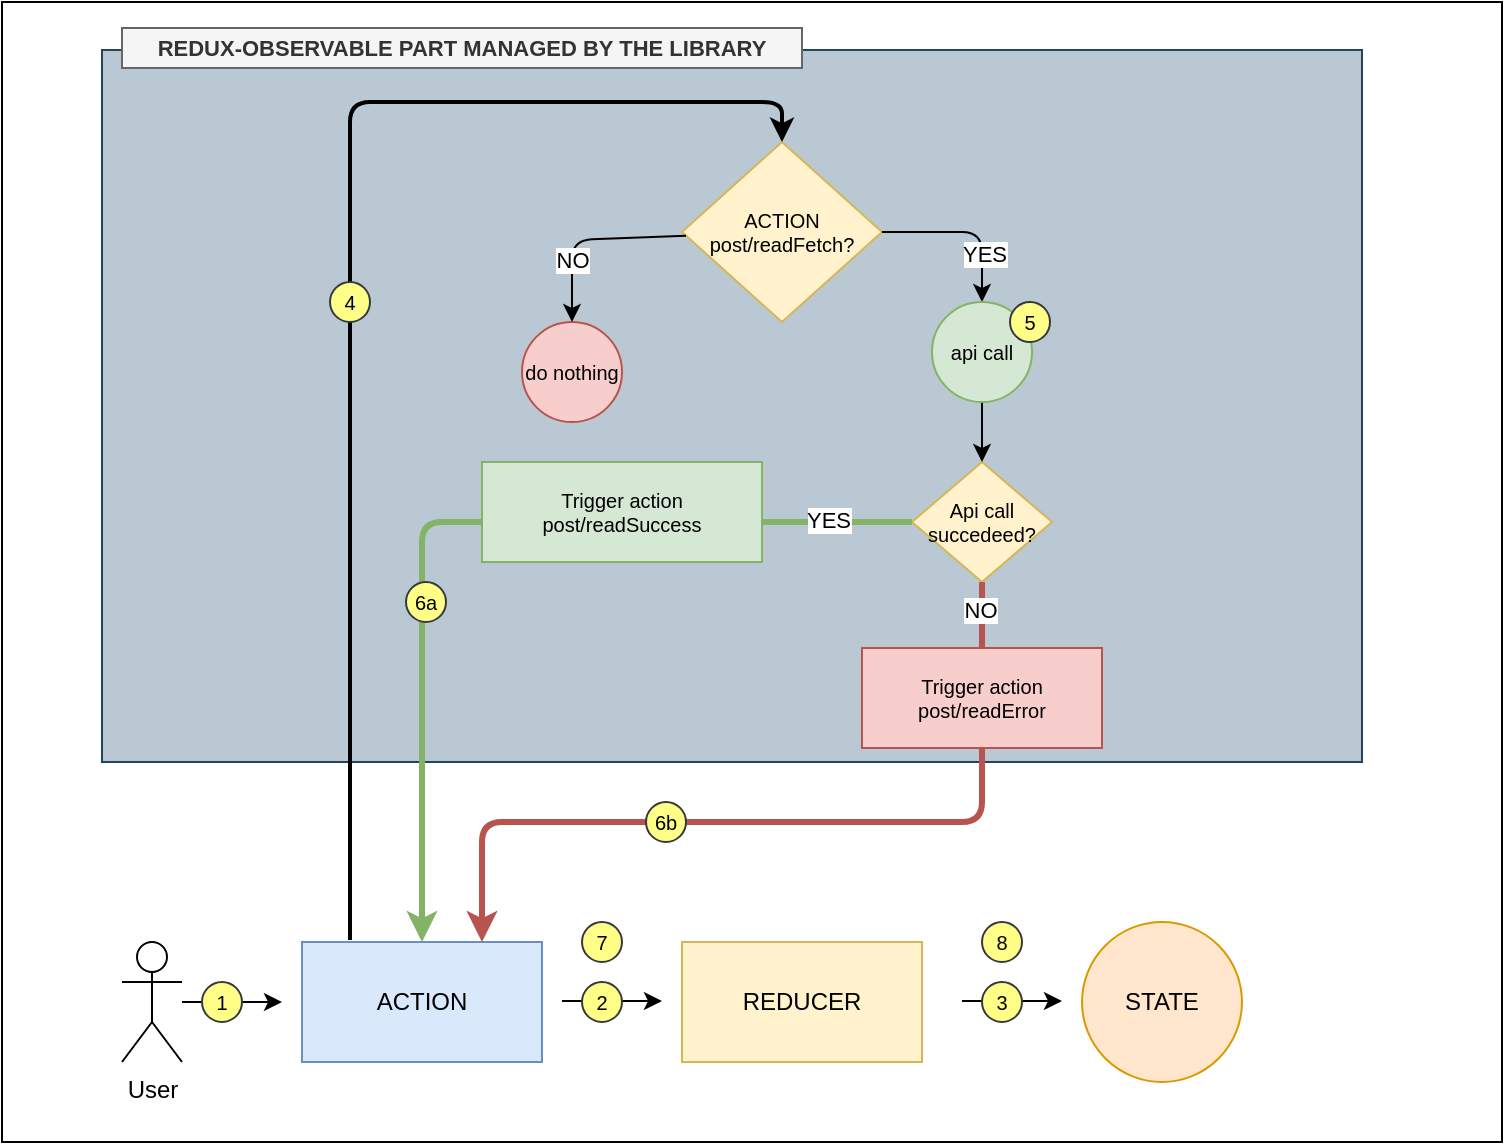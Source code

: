 <mxfile version="13.10.0" type="device"><diagram id="JApGtoci1ioZtFCWzFm5" name="Page-1"><mxGraphModel dx="946" dy="557" grid="1" gridSize="10" guides="1" tooltips="1" connect="1" arrows="1" fold="1" page="1" pageScale="1" pageWidth="827" pageHeight="1169" math="0" shadow="0"><root><mxCell id="0"/><mxCell id="1" parent="0"/><mxCell id="uDLyO3SVrOMw9k6NaAuT-44" value="" style="rounded=0;whiteSpace=wrap;html=1;fontSize=10;" vertex="1" parent="1"><mxGeometry width="750" height="570" as="geometry"/></mxCell><mxCell id="uDLyO3SVrOMw9k6NaAuT-1" value="User" style="shape=umlActor;verticalLabelPosition=bottom;verticalAlign=top;html=1;outlineConnect=0;" vertex="1" parent="1"><mxGeometry x="60" y="470" width="30" height="60" as="geometry"/></mxCell><mxCell id="uDLyO3SVrOMw9k6NaAuT-4" value="STATE" style="ellipse;whiteSpace=wrap;html=1;aspect=fixed;fillColor=#ffe6cc;strokeColor=#d79b00;" vertex="1" parent="1"><mxGeometry x="540" y="460" width="80" height="80" as="geometry"/></mxCell><mxCell id="uDLyO3SVrOMw9k6NaAuT-14" value="ACTION" style="rounded=0;whiteSpace=wrap;html=1;fillColor=#dae8fc;strokeColor=#6c8ebf;" vertex="1" parent="1"><mxGeometry x="150" y="470" width="120" height="60" as="geometry"/></mxCell><mxCell id="uDLyO3SVrOMw9k6NaAuT-15" value="REDUCER" style="rounded=0;whiteSpace=wrap;html=1;fillColor=#fff2cc;strokeColor=#d6b656;" vertex="1" parent="1"><mxGeometry x="340" y="470" width="120" height="60" as="geometry"/></mxCell><mxCell id="uDLyO3SVrOMw9k6NaAuT-16" value="" style="endArrow=classic;html=1;" edge="1" parent="1" source="uDLyO3SVrOMw9k6NaAuT-1"><mxGeometry width="50" height="50" relative="1" as="geometry"><mxPoint x="110" y="580" as="sourcePoint"/><mxPoint x="140" y="500" as="targetPoint"/></mxGeometry></mxCell><mxCell id="uDLyO3SVrOMw9k6NaAuT-17" value="" style="endArrow=classic;html=1;entryX=0;entryY=0.5;entryDx=0;entryDy=0;" edge="1" parent="1"><mxGeometry width="50" height="50" relative="1" as="geometry"><mxPoint x="280" y="499.5" as="sourcePoint"/><mxPoint x="330" y="499.5" as="targetPoint"/></mxGeometry></mxCell><mxCell id="uDLyO3SVrOMw9k6NaAuT-19" value="" style="endArrow=classic;html=1;entryX=0;entryY=0.5;entryDx=0;entryDy=0;" edge="1" parent="1"><mxGeometry width="50" height="50" relative="1" as="geometry"><mxPoint x="480" y="499.5" as="sourcePoint"/><mxPoint x="530" y="499.5" as="targetPoint"/></mxGeometry></mxCell><mxCell id="uDLyO3SVrOMw9k6NaAuT-25" value="" style="rounded=0;whiteSpace=wrap;html=1;fillColor=#bac8d3;strokeColor=#23445d;" vertex="1" parent="1"><mxGeometry x="50" y="24" width="630" height="356" as="geometry"/></mxCell><mxCell id="uDLyO3SVrOMw9k6NaAuT-26" value="ACTION post/readFetch?" style="rhombus;whiteSpace=wrap;html=1;fillColor=#fff2cc;strokeColor=#d6b656;fontSize=10;" vertex="1" parent="1"><mxGeometry x="340" y="70" width="100" height="90" as="geometry"/></mxCell><mxCell id="uDLyO3SVrOMw9k6NaAuT-29" value="do nothing" style="ellipse;whiteSpace=wrap;html=1;aspect=fixed;fillColor=#f8cecc;strokeColor=#b85450;fontSize=10;" vertex="1" parent="1"><mxGeometry x="260" y="160" width="50" height="50" as="geometry"/></mxCell><mxCell id="uDLyO3SVrOMw9k6NaAuT-30" value="" style="endArrow=classic;html=1;entryX=0.5;entryY=0;entryDx=0;entryDy=0;" edge="1" parent="1" source="uDLyO3SVrOMw9k6NaAuT-26" target="uDLyO3SVrOMw9k6NaAuT-29"><mxGeometry width="50" height="50" relative="1" as="geometry"><mxPoint x="280" y="150" as="sourcePoint"/><mxPoint x="330" y="100" as="targetPoint"/><Array as="points"><mxPoint x="285" y="119"/></Array></mxGeometry></mxCell><mxCell id="uDLyO3SVrOMw9k6NaAuT-31" value="NO" style="edgeLabel;html=1;align=center;verticalAlign=middle;resizable=0;points=[];" vertex="1" connectable="0" parent="uDLyO3SVrOMw9k6NaAuT-30"><mxGeometry x="0.513" y="1" relative="1" as="geometry"><mxPoint x="-1" y="-6.93" as="offset"/></mxGeometry></mxCell><mxCell id="uDLyO3SVrOMw9k6NaAuT-33" value="" style="endArrow=classic;html=1;exitX=1;exitY=0.5;exitDx=0;exitDy=0;entryX=0.5;entryY=0;entryDx=0;entryDy=0;" edge="1" parent="1" source="uDLyO3SVrOMw9k6NaAuT-26" target="uDLyO3SVrOMw9k6NaAuT-32"><mxGeometry width="50" height="50" relative="1" as="geometry"><mxPoint x="560" y="150" as="sourcePoint"/><mxPoint x="610" y="100" as="targetPoint"/><Array as="points"><mxPoint x="490" y="115"/></Array></mxGeometry></mxCell><mxCell id="uDLyO3SVrOMw9k6NaAuT-34" value="YES" style="edgeLabel;html=1;align=center;verticalAlign=middle;resizable=0;points=[];" vertex="1" connectable="0" parent="uDLyO3SVrOMw9k6NaAuT-33"><mxGeometry x="0.596" y="1" relative="1" as="geometry"><mxPoint y="-7" as="offset"/></mxGeometry></mxCell><mxCell id="uDLyO3SVrOMw9k6NaAuT-36" value="Api call succedeed?" style="rhombus;whiteSpace=wrap;html=1;fontSize=10;fillColor=#fff2cc;strokeColor=#d6b656;" vertex="1" parent="1"><mxGeometry x="455" y="230" width="70" height="60" as="geometry"/></mxCell><mxCell id="uDLyO3SVrOMw9k6NaAuT-37" value="" style="endArrow=classic;html=1;fontSize=10;" edge="1" parent="1" source="uDLyO3SVrOMw9k6NaAuT-32" target="uDLyO3SVrOMw9k6NaAuT-36"><mxGeometry width="50" height="50" relative="1" as="geometry"><mxPoint x="490" y="192" as="sourcePoint"/><mxPoint x="460" y="210" as="targetPoint"/></mxGeometry></mxCell><mxCell id="uDLyO3SVrOMw9k6NaAuT-38" value="" style="endArrow=classic;html=1;fontSize=10;exitX=0;exitY=0.5;exitDx=0;exitDy=0;fillColor=#d5e8d4;strokeColor=#82b366;strokeWidth=3;entryX=0.5;entryY=0;entryDx=0;entryDy=0;" edge="1" parent="1" source="uDLyO3SVrOMw9k6NaAuT-36" target="uDLyO3SVrOMw9k6NaAuT-14"><mxGeometry width="50" height="50" relative="1" as="geometry"><mxPoint x="200" y="390" as="sourcePoint"/><mxPoint x="250" y="340" as="targetPoint"/><Array as="points"><mxPoint x="210" y="260"/></Array></mxGeometry></mxCell><mxCell id="uDLyO3SVrOMw9k6NaAuT-39" value="Trigger action post/readSuccess" style="text;html=1;strokeColor=#82b366;fillColor=#d5e8d4;align=center;verticalAlign=middle;whiteSpace=wrap;rounded=0;fontSize=10;" vertex="1" parent="1"><mxGeometry x="240" y="230" width="140" height="50" as="geometry"/></mxCell><mxCell id="uDLyO3SVrOMw9k6NaAuT-40" value="" style="endArrow=classic;html=1;strokeWidth=3;fontSize=10;exitX=0.5;exitY=1;exitDx=0;exitDy=0;entryX=0.75;entryY=0;entryDx=0;entryDy=0;fillColor=#f8cecc;strokeColor=#b85450;" edge="1" parent="1" source="uDLyO3SVrOMw9k6NaAuT-36" target="uDLyO3SVrOMw9k6NaAuT-14"><mxGeometry width="50" height="50" relative="1" as="geometry"><mxPoint x="280" y="420" as="sourcePoint"/><mxPoint x="330" y="370" as="targetPoint"/><Array as="points"><mxPoint x="490" y="350"/><mxPoint x="490" y="410"/><mxPoint x="240" y="410"/></Array></mxGeometry></mxCell><mxCell id="uDLyO3SVrOMw9k6NaAuT-41" value="Trigger action post/readError" style="text;html=1;strokeColor=#b85450;fillColor=#f8cecc;align=center;verticalAlign=middle;whiteSpace=wrap;rounded=0;fontSize=10;" vertex="1" parent="1"><mxGeometry x="430" y="323" width="120" height="50" as="geometry"/></mxCell><mxCell id="uDLyO3SVrOMw9k6NaAuT-42" value="" style="endArrow=classic;html=1;strokeWidth=2;fontSize=10;exitX=0.2;exitY=-0.017;exitDx=0;exitDy=0;exitPerimeter=0;entryX=0.5;entryY=0;entryDx=0;entryDy=0;" edge="1" parent="1" source="uDLyO3SVrOMw9k6NaAuT-14" target="uDLyO3SVrOMw9k6NaAuT-26"><mxGeometry width="50" height="50" relative="1" as="geometry"><mxPoint x="150" y="460" as="sourcePoint"/><mxPoint x="190" y="410" as="targetPoint"/><Array as="points"><mxPoint x="174" y="50"/><mxPoint x="390" y="50"/></Array></mxGeometry></mxCell><mxCell id="uDLyO3SVrOMw9k6NaAuT-43" value="&lt;b&gt;&lt;font style=&quot;font-size: 11px&quot;&gt;REDUX-OBSERVABLE PART MANAGED BY THE LIBRARY&lt;/font&gt;&lt;/b&gt;" style="text;html=1;align=center;verticalAlign=middle;whiteSpace=wrap;rounded=0;fontSize=10;fillColor=#f5f5f5;strokeColor=#666666;fontColor=#333333;" vertex="1" parent="1"><mxGeometry x="60" y="13" width="340" height="20" as="geometry"/></mxCell><mxCell id="uDLyO3SVrOMw9k6NaAuT-46" value="YES" style="edgeLabel;html=1;align=center;verticalAlign=middle;resizable=0;points=[];" vertex="1" connectable="0" parent="1"><mxGeometry x="502" y="129" as="geometry"><mxPoint x="-89" y="130" as="offset"/></mxGeometry></mxCell><mxCell id="uDLyO3SVrOMw9k6NaAuT-47" value="NO" style="edgeLabel;html=1;align=center;verticalAlign=middle;resizable=0;points=[];" vertex="1" connectable="0" parent="1"><mxGeometry x="292" y="130" as="geometry"><mxPoint x="197" y="174" as="offset"/></mxGeometry></mxCell><mxCell id="uDLyO3SVrOMw9k6NaAuT-32" value="api call" style="ellipse;whiteSpace=wrap;html=1;aspect=fixed;fillColor=#d5e8d4;strokeColor=#82b366;fontSize=10;" vertex="1" parent="1"><mxGeometry x="465" y="150" width="50" height="50" as="geometry"/></mxCell><mxCell id="uDLyO3SVrOMw9k6NaAuT-52" value="1" style="ellipse;whiteSpace=wrap;html=1;aspect=fixed;fontSize=10;fillColor=#ffff88;strokeColor=#36393d;" vertex="1" parent="1"><mxGeometry x="100" y="490" width="20" height="20" as="geometry"/></mxCell><mxCell id="uDLyO3SVrOMw9k6NaAuT-55" value="2" style="ellipse;whiteSpace=wrap;html=1;aspect=fixed;fontSize=10;fillColor=#ffff88;strokeColor=#36393d;" vertex="1" parent="1"><mxGeometry x="290" y="490" width="20" height="20" as="geometry"/></mxCell><mxCell id="uDLyO3SVrOMw9k6NaAuT-56" value="3" style="ellipse;whiteSpace=wrap;html=1;aspect=fixed;fontSize=10;fillColor=#ffff88;strokeColor=#36393d;" vertex="1" parent="1"><mxGeometry x="490" y="490" width="20" height="20" as="geometry"/></mxCell><mxCell id="uDLyO3SVrOMw9k6NaAuT-57" value="4" style="ellipse;whiteSpace=wrap;html=1;aspect=fixed;fontSize=10;fillColor=#ffff88;strokeColor=#36393d;" vertex="1" parent="1"><mxGeometry x="164" y="140" width="20" height="20" as="geometry"/></mxCell><mxCell id="uDLyO3SVrOMw9k6NaAuT-58" value="5" style="ellipse;whiteSpace=wrap;html=1;aspect=fixed;fontSize=10;fillColor=#ffff88;strokeColor=#36393d;" vertex="1" parent="1"><mxGeometry x="504" y="150" width="20" height="20" as="geometry"/></mxCell><mxCell id="uDLyO3SVrOMw9k6NaAuT-59" value="6a" style="ellipse;whiteSpace=wrap;html=1;aspect=fixed;fontSize=10;fillColor=#ffff88;strokeColor=#36393d;" vertex="1" parent="1"><mxGeometry x="202" y="290" width="20" height="20" as="geometry"/></mxCell><mxCell id="uDLyO3SVrOMw9k6NaAuT-60" value="6b" style="ellipse;whiteSpace=wrap;html=1;aspect=fixed;fontSize=10;fillColor=#ffff88;strokeColor=#36393d;" vertex="1" parent="1"><mxGeometry x="322" y="400" width="20" height="20" as="geometry"/></mxCell><mxCell id="uDLyO3SVrOMw9k6NaAuT-61" value="7" style="ellipse;whiteSpace=wrap;html=1;aspect=fixed;fontSize=10;fillColor=#ffff88;strokeColor=#36393d;" vertex="1" parent="1"><mxGeometry x="290" y="460" width="20" height="20" as="geometry"/></mxCell><mxCell id="uDLyO3SVrOMw9k6NaAuT-62" value="8" style="ellipse;whiteSpace=wrap;html=1;aspect=fixed;fontSize=10;fillColor=#ffff88;strokeColor=#36393d;" vertex="1" parent="1"><mxGeometry x="490" y="460" width="20" height="20" as="geometry"/></mxCell></root></mxGraphModel></diagram></mxfile>
